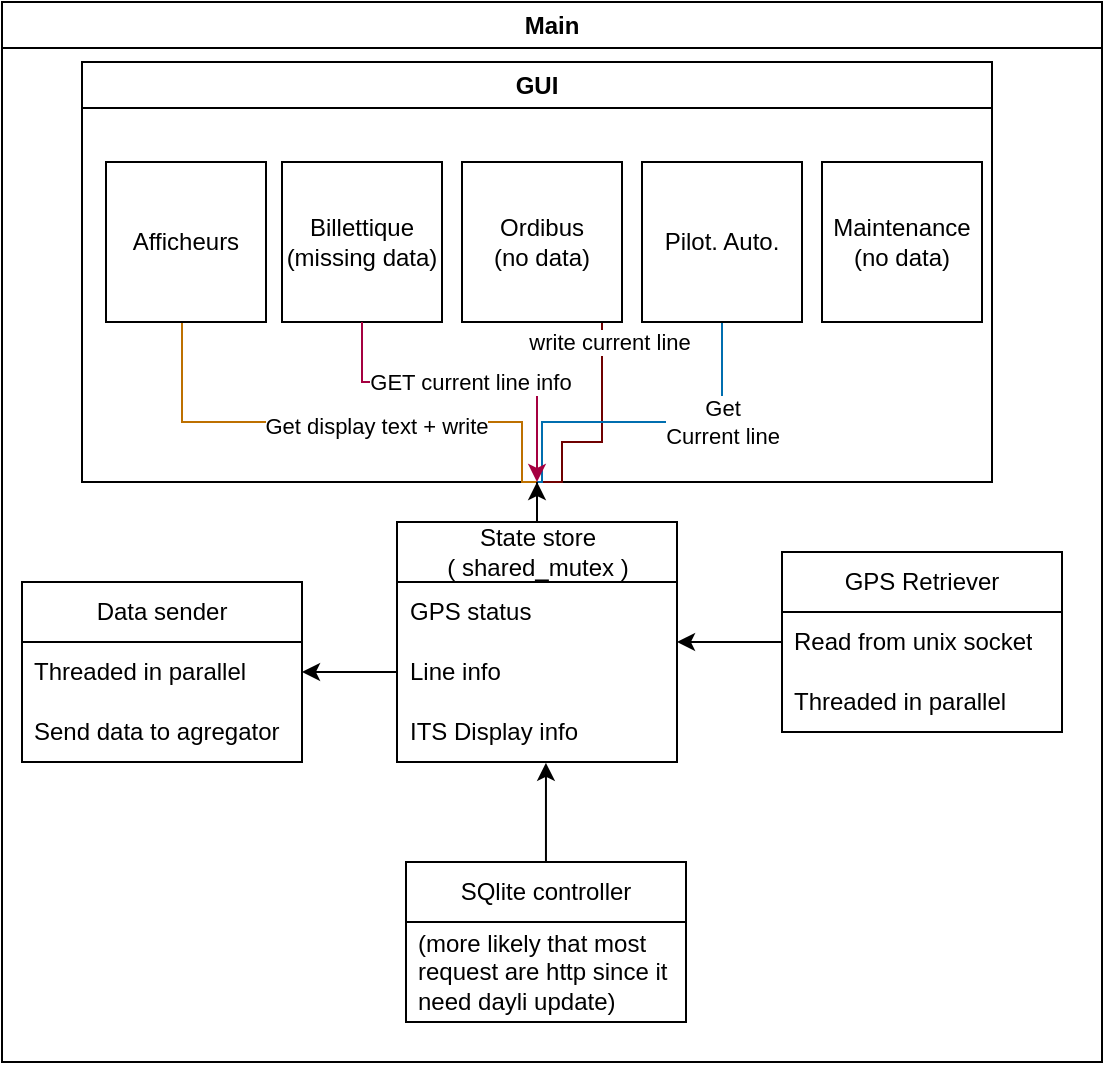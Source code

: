 <mxfile version="22.0.3" type="device">
  <diagram name="Page-1" id="RrtjluP-GhM0WqSXBBcg">
    <mxGraphModel dx="845" dy="761" grid="1" gridSize="10" guides="1" tooltips="1" connect="1" arrows="1" fold="1" page="1" pageScale="1" pageWidth="850" pageHeight="1100" math="0" shadow="0">
      <root>
        <mxCell id="0" />
        <mxCell id="1" parent="0" />
        <mxCell id="ski6T5mFDzzqSQ1qiRkk-7" value="Main" style="swimlane;whiteSpace=wrap;html=1;" vertex="1" parent="1">
          <mxGeometry x="170" y="210" width="550" height="530" as="geometry" />
        </mxCell>
        <mxCell id="ski6T5mFDzzqSQ1qiRkk-8" value="GUI" style="swimlane;whiteSpace=wrap;html=1;startSize=23;" vertex="1" parent="ski6T5mFDzzqSQ1qiRkk-7">
          <mxGeometry x="40" y="30" width="455" height="210" as="geometry" />
        </mxCell>
        <mxCell id="ski6T5mFDzzqSQ1qiRkk-3" value="Billettique&lt;br&gt;(missing data)" style="whiteSpace=wrap;html=1;aspect=fixed;" vertex="1" parent="ski6T5mFDzzqSQ1qiRkk-8">
          <mxGeometry x="100" y="50" width="80" height="80" as="geometry" />
        </mxCell>
        <mxCell id="ski6T5mFDzzqSQ1qiRkk-43" style="edgeStyle=orthogonalEdgeStyle;rounded=0;orthogonalLoop=1;jettySize=auto;html=1;entryX=0.5;entryY=1;entryDx=0;entryDy=0;fillColor=#a20025;strokeColor=#6F0000;endArrow=none;endFill=0;" edge="1" parent="ski6T5mFDzzqSQ1qiRkk-8" target="ski6T5mFDzzqSQ1qiRkk-8">
          <mxGeometry relative="1" as="geometry">
            <mxPoint x="250" y="200" as="targetPoint" />
            <mxPoint x="260.0" y="130" as="sourcePoint" />
            <Array as="points">
              <mxPoint x="260" y="190" />
              <mxPoint x="240" y="190" />
              <mxPoint x="240" y="210" />
            </Array>
          </mxGeometry>
        </mxCell>
        <mxCell id="ski6T5mFDzzqSQ1qiRkk-44" value="&amp;nbsp;write current line" style="edgeLabel;html=1;align=center;verticalAlign=middle;resizable=0;points=[];" vertex="1" connectable="0" parent="ski6T5mFDzzqSQ1qiRkk-43">
          <mxGeometry x="-0.552" y="2" relative="1" as="geometry">
            <mxPoint y="-15" as="offset" />
          </mxGeometry>
        </mxCell>
        <mxCell id="ski6T5mFDzzqSQ1qiRkk-2" value="Ordibus&lt;br&gt;(no data)" style="whiteSpace=wrap;html=1;aspect=fixed;" vertex="1" parent="ski6T5mFDzzqSQ1qiRkk-8">
          <mxGeometry x="190" y="50" width="80" height="80" as="geometry" />
        </mxCell>
        <mxCell id="ski6T5mFDzzqSQ1qiRkk-35" style="edgeStyle=orthogonalEdgeStyle;rounded=0;orthogonalLoop=1;jettySize=auto;html=1;entryX=0.5;entryY=1;entryDx=0;entryDy=0;fillColor=#1ba1e2;strokeColor=#006EAF;endArrow=none;endFill=0;" edge="1" parent="ski6T5mFDzzqSQ1qiRkk-8" source="ski6T5mFDzzqSQ1qiRkk-4" target="ski6T5mFDzzqSQ1qiRkk-8">
          <mxGeometry relative="1" as="geometry">
            <mxPoint x="310" y="190" as="targetPoint" />
            <Array as="points">
              <mxPoint x="320" y="180" />
              <mxPoint x="230" y="180" />
              <mxPoint x="230" y="210" />
            </Array>
          </mxGeometry>
        </mxCell>
        <mxCell id="ski6T5mFDzzqSQ1qiRkk-36" value="Get&lt;br&gt;Current line" style="edgeLabel;html=1;align=center;verticalAlign=middle;resizable=0;points=[];" vertex="1" connectable="0" parent="ski6T5mFDzzqSQ1qiRkk-35">
          <mxGeometry x="-0.163" relative="1" as="geometry">
            <mxPoint x="22" as="offset" />
          </mxGeometry>
        </mxCell>
        <mxCell id="ski6T5mFDzzqSQ1qiRkk-4" value="Pilot. Auto." style="whiteSpace=wrap;html=1;aspect=fixed;" vertex="1" parent="ski6T5mFDzzqSQ1qiRkk-8">
          <mxGeometry x="280" y="50" width="80" height="80" as="geometry" />
        </mxCell>
        <mxCell id="ski6T5mFDzzqSQ1qiRkk-6" value="Maintenance&lt;br&gt;(no data)" style="whiteSpace=wrap;html=1;aspect=fixed;" vertex="1" parent="ski6T5mFDzzqSQ1qiRkk-8">
          <mxGeometry x="370" y="50" width="80" height="80" as="geometry" />
        </mxCell>
        <mxCell id="ski6T5mFDzzqSQ1qiRkk-33" style="edgeStyle=orthogonalEdgeStyle;rounded=0;orthogonalLoop=1;jettySize=auto;html=1;entryX=0.5;entryY=1;entryDx=0;entryDy=0;fillColor=#f0a30a;strokeColor=#BD7000;endArrow=none;endFill=0;" edge="1" parent="ski6T5mFDzzqSQ1qiRkk-8" source="ski6T5mFDzzqSQ1qiRkk-5" target="ski6T5mFDzzqSQ1qiRkk-8">
          <mxGeometry relative="1" as="geometry">
            <Array as="points">
              <mxPoint x="50" y="180" />
              <mxPoint x="220" y="180" />
              <mxPoint x="220" y="210" />
            </Array>
          </mxGeometry>
        </mxCell>
        <mxCell id="ski6T5mFDzzqSQ1qiRkk-34" value="Get display text + write" style="edgeLabel;html=1;align=center;verticalAlign=middle;resizable=0;points=[];" vertex="1" connectable="0" parent="ski6T5mFDzzqSQ1qiRkk-33">
          <mxGeometry x="0.142" y="-2" relative="1" as="geometry">
            <mxPoint as="offset" />
          </mxGeometry>
        </mxCell>
        <mxCell id="ski6T5mFDzzqSQ1qiRkk-5" value="Afficheurs" style="whiteSpace=wrap;html=1;aspect=fixed;" vertex="1" parent="ski6T5mFDzzqSQ1qiRkk-8">
          <mxGeometry x="12" y="50" width="80" height="80" as="geometry" />
        </mxCell>
        <mxCell id="ski6T5mFDzzqSQ1qiRkk-31" style="edgeStyle=orthogonalEdgeStyle;rounded=0;orthogonalLoop=1;jettySize=auto;html=1;entryX=0.5;entryY=1;entryDx=0;entryDy=0;fillColor=#d80073;strokeColor=#A50040;endArrow=classic;endFill=1;" edge="1" parent="ski6T5mFDzzqSQ1qiRkk-8" source="ski6T5mFDzzqSQ1qiRkk-3" target="ski6T5mFDzzqSQ1qiRkk-8">
          <mxGeometry relative="1" as="geometry">
            <Array as="points">
              <mxPoint x="140" y="160" />
              <mxPoint x="228" y="160" />
            </Array>
          </mxGeometry>
        </mxCell>
        <mxCell id="ski6T5mFDzzqSQ1qiRkk-32" value="GET current line info" style="edgeLabel;html=1;align=center;verticalAlign=middle;resizable=0;points=[];" vertex="1" connectable="0" parent="ski6T5mFDzzqSQ1qiRkk-31">
          <mxGeometry x="0.005" relative="1" as="geometry">
            <mxPoint as="offset" />
          </mxGeometry>
        </mxCell>
        <mxCell id="ski6T5mFDzzqSQ1qiRkk-17" style="edgeStyle=orthogonalEdgeStyle;rounded=0;orthogonalLoop=1;jettySize=auto;html=1;entryX=0.5;entryY=1;entryDx=0;entryDy=0;" edge="1" parent="ski6T5mFDzzqSQ1qiRkk-7" source="ski6T5mFDzzqSQ1qiRkk-13" target="ski6T5mFDzzqSQ1qiRkk-8">
          <mxGeometry relative="1" as="geometry" />
        </mxCell>
        <mxCell id="ski6T5mFDzzqSQ1qiRkk-13" value="State store&lt;br&gt;(&amp;nbsp;shared_mutex )" style="swimlane;fontStyle=0;childLayout=stackLayout;horizontal=1;startSize=30;horizontalStack=0;resizeParent=1;resizeParentMax=0;resizeLast=0;collapsible=1;marginBottom=0;whiteSpace=wrap;html=1;" vertex="1" parent="ski6T5mFDzzqSQ1qiRkk-7">
          <mxGeometry x="197.5" y="260" width="140" height="120" as="geometry" />
        </mxCell>
        <mxCell id="ski6T5mFDzzqSQ1qiRkk-14" value="GPS status" style="text;strokeColor=none;fillColor=none;align=left;verticalAlign=middle;spacingLeft=4;spacingRight=4;overflow=hidden;points=[[0,0.5],[1,0.5]];portConstraint=eastwest;rotatable=0;whiteSpace=wrap;html=1;" vertex="1" parent="ski6T5mFDzzqSQ1qiRkk-13">
          <mxGeometry y="30" width="140" height="30" as="geometry" />
        </mxCell>
        <mxCell id="ski6T5mFDzzqSQ1qiRkk-15" value="Line info" style="text;strokeColor=none;fillColor=none;align=left;verticalAlign=middle;spacingLeft=4;spacingRight=4;overflow=hidden;points=[[0,0.5],[1,0.5]];portConstraint=eastwest;rotatable=0;whiteSpace=wrap;html=1;" vertex="1" parent="ski6T5mFDzzqSQ1qiRkk-13">
          <mxGeometry y="60" width="140" height="30" as="geometry" />
        </mxCell>
        <mxCell id="ski6T5mFDzzqSQ1qiRkk-16" value="ITS Display info" style="text;strokeColor=none;fillColor=none;align=left;verticalAlign=middle;spacingLeft=4;spacingRight=4;overflow=hidden;points=[[0,0.5],[1,0.5]];portConstraint=eastwest;rotatable=0;whiteSpace=wrap;html=1;" vertex="1" parent="ski6T5mFDzzqSQ1qiRkk-13">
          <mxGeometry y="90" width="140" height="30" as="geometry" />
        </mxCell>
        <mxCell id="ski6T5mFDzzqSQ1qiRkk-23" style="edgeStyle=orthogonalEdgeStyle;rounded=0;orthogonalLoop=1;jettySize=auto;html=1;" edge="1" parent="ski6T5mFDzzqSQ1qiRkk-7" source="ski6T5mFDzzqSQ1qiRkk-19" target="ski6T5mFDzzqSQ1qiRkk-13">
          <mxGeometry relative="1" as="geometry" />
        </mxCell>
        <mxCell id="ski6T5mFDzzqSQ1qiRkk-19" value="GPS Retriever" style="swimlane;fontStyle=0;childLayout=stackLayout;horizontal=1;startSize=30;horizontalStack=0;resizeParent=1;resizeParentMax=0;resizeLast=0;collapsible=1;marginBottom=0;whiteSpace=wrap;html=1;" vertex="1" parent="ski6T5mFDzzqSQ1qiRkk-7">
          <mxGeometry x="390" y="275" width="140" height="90" as="geometry" />
        </mxCell>
        <mxCell id="ski6T5mFDzzqSQ1qiRkk-20" value="Read from unix socket" style="text;strokeColor=none;fillColor=none;align=left;verticalAlign=middle;spacingLeft=4;spacingRight=4;overflow=hidden;points=[[0,0.5],[1,0.5]];portConstraint=eastwest;rotatable=0;whiteSpace=wrap;html=1;" vertex="1" parent="ski6T5mFDzzqSQ1qiRkk-19">
          <mxGeometry y="30" width="140" height="30" as="geometry" />
        </mxCell>
        <mxCell id="ski6T5mFDzzqSQ1qiRkk-21" value="Threaded in parallel" style="text;strokeColor=none;fillColor=none;align=left;verticalAlign=middle;spacingLeft=4;spacingRight=4;overflow=hidden;points=[[0,0.5],[1,0.5]];portConstraint=eastwest;rotatable=0;whiteSpace=wrap;html=1;" vertex="1" parent="ski6T5mFDzzqSQ1qiRkk-19">
          <mxGeometry y="60" width="140" height="30" as="geometry" />
        </mxCell>
        <mxCell id="ski6T5mFDzzqSQ1qiRkk-24" value="Data sender" style="swimlane;fontStyle=0;childLayout=stackLayout;horizontal=1;startSize=30;horizontalStack=0;resizeParent=1;resizeParentMax=0;resizeLast=0;collapsible=1;marginBottom=0;whiteSpace=wrap;html=1;" vertex="1" parent="ski6T5mFDzzqSQ1qiRkk-7">
          <mxGeometry x="10" y="290" width="140" height="90" as="geometry" />
        </mxCell>
        <mxCell id="ski6T5mFDzzqSQ1qiRkk-26" value="Threaded in parallel" style="text;strokeColor=none;fillColor=none;align=left;verticalAlign=middle;spacingLeft=4;spacingRight=4;overflow=hidden;points=[[0,0.5],[1,0.5]];portConstraint=eastwest;rotatable=0;whiteSpace=wrap;html=1;" vertex="1" parent="ski6T5mFDzzqSQ1qiRkk-24">
          <mxGeometry y="30" width="140" height="30" as="geometry" />
        </mxCell>
        <mxCell id="ski6T5mFDzzqSQ1qiRkk-28" value="Send data to agregator" style="text;strokeColor=none;fillColor=none;align=left;verticalAlign=middle;spacingLeft=4;spacingRight=4;overflow=hidden;points=[[0,0.5],[1,0.5]];portConstraint=eastwest;rotatable=0;whiteSpace=wrap;html=1;" vertex="1" parent="ski6T5mFDzzqSQ1qiRkk-24">
          <mxGeometry y="60" width="140" height="30" as="geometry" />
        </mxCell>
        <mxCell id="ski6T5mFDzzqSQ1qiRkk-27" style="edgeStyle=orthogonalEdgeStyle;rounded=0;orthogonalLoop=1;jettySize=auto;html=1;entryX=1;entryY=0.5;entryDx=0;entryDy=0;" edge="1" parent="ski6T5mFDzzqSQ1qiRkk-7" source="ski6T5mFDzzqSQ1qiRkk-15" target="ski6T5mFDzzqSQ1qiRkk-24">
          <mxGeometry relative="1" as="geometry" />
        </mxCell>
        <mxCell id="ski6T5mFDzzqSQ1qiRkk-38" value="SQlite controller" style="swimlane;fontStyle=0;childLayout=stackLayout;horizontal=1;startSize=30;horizontalStack=0;resizeParent=1;resizeParentMax=0;resizeLast=0;collapsible=1;marginBottom=0;whiteSpace=wrap;html=1;" vertex="1" parent="ski6T5mFDzzqSQ1qiRkk-7">
          <mxGeometry x="202" y="430" width="140" height="80" as="geometry" />
        </mxCell>
        <mxCell id="ski6T5mFDzzqSQ1qiRkk-39" value="(more likely that most request are http since it need dayli update)" style="text;strokeColor=none;fillColor=none;align=left;verticalAlign=middle;spacingLeft=4;spacingRight=4;overflow=hidden;points=[[0,0.5],[1,0.5]];portConstraint=eastwest;rotatable=0;whiteSpace=wrap;html=1;" vertex="1" parent="ski6T5mFDzzqSQ1qiRkk-38">
          <mxGeometry y="30" width="140" height="50" as="geometry" />
        </mxCell>
        <mxCell id="ski6T5mFDzzqSQ1qiRkk-42" style="edgeStyle=orthogonalEdgeStyle;rounded=0;orthogonalLoop=1;jettySize=auto;html=1;entryX=0.532;entryY=1.014;entryDx=0;entryDy=0;entryPerimeter=0;" edge="1" parent="ski6T5mFDzzqSQ1qiRkk-7" source="ski6T5mFDzzqSQ1qiRkk-38" target="ski6T5mFDzzqSQ1qiRkk-16">
          <mxGeometry relative="1" as="geometry" />
        </mxCell>
      </root>
    </mxGraphModel>
  </diagram>
</mxfile>
